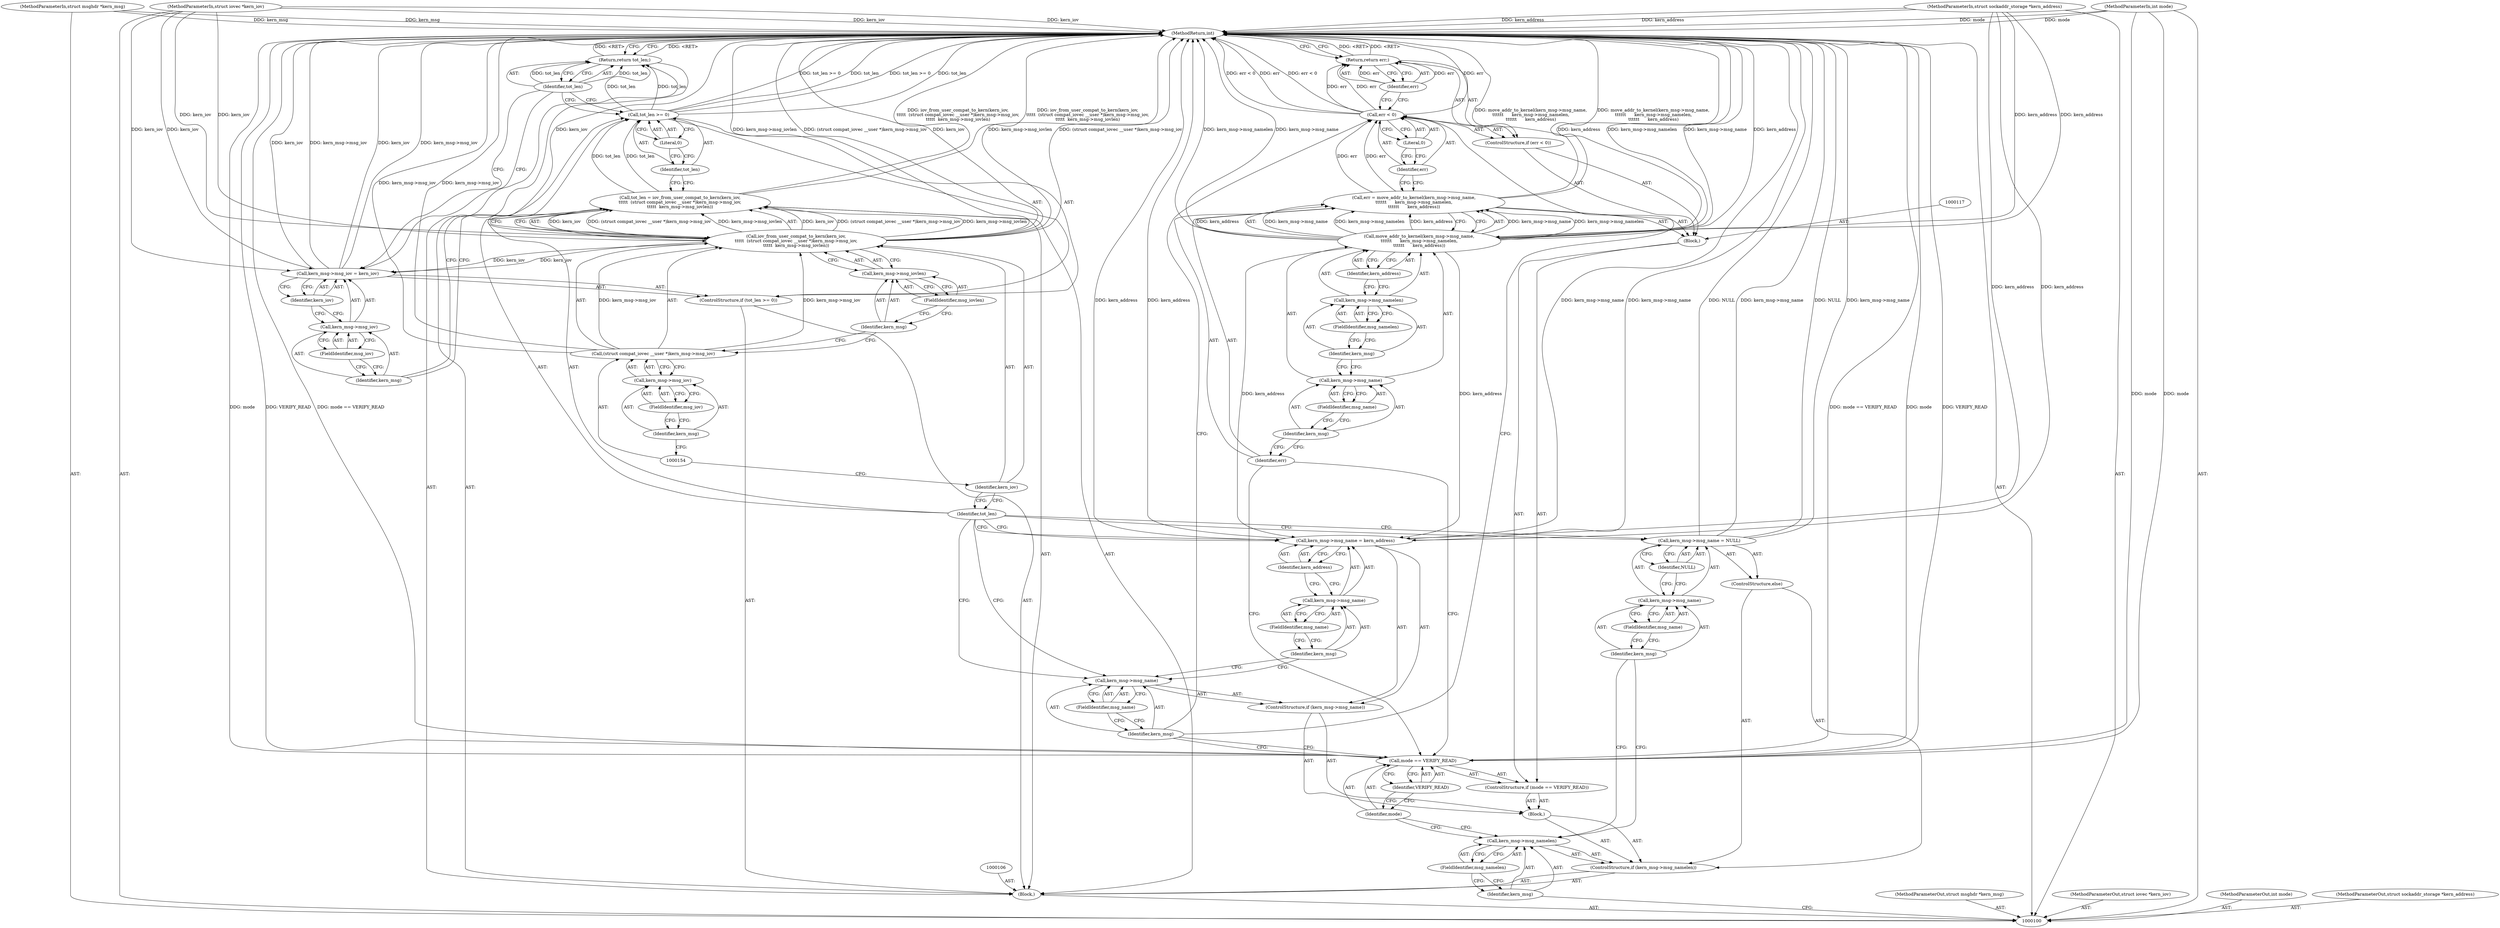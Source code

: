 digraph "0_linux_f3d3342602f8bcbf37d7c46641cb9bca7618eb1c_13" {
"1000172" [label="(MethodReturn,int)"];
"1000101" [label="(MethodParameterIn,struct msghdr *kern_msg)"];
"1000222" [label="(MethodParameterOut,struct msghdr *kern_msg)"];
"1000102" [label="(MethodParameterIn,struct iovec *kern_iov)"];
"1000223" [label="(MethodParameterOut,struct iovec *kern_iov)"];
"1000127" [label="(Identifier,kern_address)"];
"1000131" [label="(Literal,0)"];
"1000128" [label="(ControlStructure,if (err < 0))"];
"1000129" [label="(Call,err < 0)"];
"1000130" [label="(Identifier,err)"];
"1000133" [label="(Identifier,err)"];
"1000132" [label="(Return,return err;)"];
"1000137" [label="(FieldIdentifier,msg_name)"];
"1000134" [label="(ControlStructure,if (kern_msg->msg_name))"];
"1000135" [label="(Call,kern_msg->msg_name)"];
"1000136" [label="(Identifier,kern_msg)"];
"1000141" [label="(FieldIdentifier,msg_name)"];
"1000142" [label="(Identifier,kern_address)"];
"1000138" [label="(Call,kern_msg->msg_name = kern_address)"];
"1000139" [label="(Call,kern_msg->msg_name)"];
"1000140" [label="(Identifier,kern_msg)"];
"1000143" [label="(ControlStructure,else)"];
"1000147" [label="(FieldIdentifier,msg_name)"];
"1000148" [label="(Identifier,NULL)"];
"1000144" [label="(Call,kern_msg->msg_name = NULL)"];
"1000145" [label="(Call,kern_msg->msg_name)"];
"1000146" [label="(Identifier,kern_msg)"];
"1000149" [label="(Call,tot_len = iov_from_user_compat_to_kern(kern_iov,\n\t\t\t\t\t  (struct compat_iovec __user *)kern_msg->msg_iov,\n\t\t\t\t\t  kern_msg->msg_iovlen))"];
"1000150" [label="(Identifier,tot_len)"];
"1000151" [label="(Call,iov_from_user_compat_to_kern(kern_iov,\n\t\t\t\t\t  (struct compat_iovec __user *)kern_msg->msg_iov,\n\t\t\t\t\t  kern_msg->msg_iovlen))"];
"1000152" [label="(Identifier,kern_iov)"];
"1000104" [label="(MethodParameterIn,int mode)"];
"1000225" [label="(MethodParameterOut,int mode)"];
"1000103" [label="(MethodParameterIn,struct sockaddr_storage *kern_address)"];
"1000224" [label="(MethodParameterOut,struct sockaddr_storage *kern_address)"];
"1000155" [label="(Call,kern_msg->msg_iov)"];
"1000156" [label="(Identifier,kern_msg)"];
"1000157" [label="(FieldIdentifier,msg_iov)"];
"1000153" [label="(Call,(struct compat_iovec __user *)kern_msg->msg_iov)"];
"1000160" [label="(FieldIdentifier,msg_iovlen)"];
"1000158" [label="(Call,kern_msg->msg_iovlen)"];
"1000159" [label="(Identifier,kern_msg)"];
"1000161" [label="(ControlStructure,if (tot_len >= 0))"];
"1000164" [label="(Literal,0)"];
"1000162" [label="(Call,tot_len >= 0)"];
"1000163" [label="(Identifier,tot_len)"];
"1000168" [label="(FieldIdentifier,msg_iov)"];
"1000165" [label="(Call,kern_msg->msg_iov = kern_iov)"];
"1000166" [label="(Call,kern_msg->msg_iov)"];
"1000167" [label="(Identifier,kern_msg)"];
"1000169" [label="(Identifier,kern_iov)"];
"1000170" [label="(Return,return tot_len;)"];
"1000171" [label="(Identifier,tot_len)"];
"1000105" [label="(Block,)"];
"1000107" [label="(ControlStructure,if (kern_msg->msg_namelen))"];
"1000110" [label="(FieldIdentifier,msg_namelen)"];
"1000111" [label="(Block,)"];
"1000108" [label="(Call,kern_msg->msg_namelen)"];
"1000109" [label="(Identifier,kern_msg)"];
"1000115" [label="(Identifier,VERIFY_READ)"];
"1000112" [label="(ControlStructure,if (mode == VERIFY_READ))"];
"1000113" [label="(Call,mode == VERIFY_READ)"];
"1000114" [label="(Identifier,mode)"];
"1000120" [label="(Call,move_addr_to_kernel(kern_msg->msg_name,\n\t\t\t\t\t\t      kern_msg->msg_namelen,\n\t\t\t\t\t\t      kern_address))"];
"1000116" [label="(Block,)"];
"1000121" [label="(Call,kern_msg->msg_name)"];
"1000122" [label="(Identifier,kern_msg)"];
"1000123" [label="(FieldIdentifier,msg_name)"];
"1000118" [label="(Call,err = move_addr_to_kernel(kern_msg->msg_name,\n\t\t\t\t\t\t      kern_msg->msg_namelen,\n\t\t\t\t\t\t      kern_address))"];
"1000119" [label="(Identifier,err)"];
"1000124" [label="(Call,kern_msg->msg_namelen)"];
"1000125" [label="(Identifier,kern_msg)"];
"1000126" [label="(FieldIdentifier,msg_namelen)"];
"1000172" -> "1000100"  [label="AST: "];
"1000172" -> "1000132"  [label="CFG: "];
"1000172" -> "1000170"  [label="CFG: "];
"1000132" -> "1000172"  [label="DDG: <RET>"];
"1000129" -> "1000172"  [label="DDG: err"];
"1000129" -> "1000172"  [label="DDG: err < 0"];
"1000138" -> "1000172"  [label="DDG: kern_address"];
"1000138" -> "1000172"  [label="DDG: kern_msg->msg_name"];
"1000149" -> "1000172"  [label="DDG: iov_from_user_compat_to_kern(kern_iov,\n\t\t\t\t\t  (struct compat_iovec __user *)kern_msg->msg_iov,\n\t\t\t\t\t  kern_msg->msg_iovlen)"];
"1000165" -> "1000172"  [label="DDG: kern_iov"];
"1000165" -> "1000172"  [label="DDG: kern_msg->msg_iov"];
"1000104" -> "1000172"  [label="DDG: mode"];
"1000113" -> "1000172"  [label="DDG: mode"];
"1000113" -> "1000172"  [label="DDG: VERIFY_READ"];
"1000113" -> "1000172"  [label="DDG: mode == VERIFY_READ"];
"1000102" -> "1000172"  [label="DDG: kern_iov"];
"1000144" -> "1000172"  [label="DDG: kern_msg->msg_name"];
"1000144" -> "1000172"  [label="DDG: NULL"];
"1000151" -> "1000172"  [label="DDG: kern_iov"];
"1000151" -> "1000172"  [label="DDG: kern_msg->msg_iovlen"];
"1000151" -> "1000172"  [label="DDG: (struct compat_iovec __user *)kern_msg->msg_iov"];
"1000153" -> "1000172"  [label="DDG: kern_msg->msg_iov"];
"1000103" -> "1000172"  [label="DDG: kern_address"];
"1000120" -> "1000172"  [label="DDG: kern_msg->msg_name"];
"1000120" -> "1000172"  [label="DDG: kern_address"];
"1000120" -> "1000172"  [label="DDG: kern_msg->msg_namelen"];
"1000101" -> "1000172"  [label="DDG: kern_msg"];
"1000118" -> "1000172"  [label="DDG: move_addr_to_kernel(kern_msg->msg_name,\n\t\t\t\t\t\t      kern_msg->msg_namelen,\n\t\t\t\t\t\t      kern_address)"];
"1000162" -> "1000172"  [label="DDG: tot_len"];
"1000162" -> "1000172"  [label="DDG: tot_len >= 0"];
"1000170" -> "1000172"  [label="DDG: <RET>"];
"1000101" -> "1000100"  [label="AST: "];
"1000101" -> "1000172"  [label="DDG: kern_msg"];
"1000222" -> "1000100"  [label="AST: "];
"1000102" -> "1000100"  [label="AST: "];
"1000102" -> "1000172"  [label="DDG: kern_iov"];
"1000102" -> "1000151"  [label="DDG: kern_iov"];
"1000102" -> "1000165"  [label="DDG: kern_iov"];
"1000223" -> "1000100"  [label="AST: "];
"1000127" -> "1000120"  [label="AST: "];
"1000127" -> "1000124"  [label="CFG: "];
"1000120" -> "1000127"  [label="CFG: "];
"1000131" -> "1000129"  [label="AST: "];
"1000131" -> "1000130"  [label="CFG: "];
"1000129" -> "1000131"  [label="CFG: "];
"1000128" -> "1000116"  [label="AST: "];
"1000129" -> "1000128"  [label="AST: "];
"1000132" -> "1000128"  [label="AST: "];
"1000129" -> "1000128"  [label="AST: "];
"1000129" -> "1000131"  [label="CFG: "];
"1000130" -> "1000129"  [label="AST: "];
"1000131" -> "1000129"  [label="AST: "];
"1000133" -> "1000129"  [label="CFG: "];
"1000136" -> "1000129"  [label="CFG: "];
"1000129" -> "1000172"  [label="DDG: err"];
"1000129" -> "1000172"  [label="DDG: err < 0"];
"1000118" -> "1000129"  [label="DDG: err"];
"1000129" -> "1000132"  [label="DDG: err"];
"1000130" -> "1000129"  [label="AST: "];
"1000130" -> "1000118"  [label="CFG: "];
"1000131" -> "1000130"  [label="CFG: "];
"1000133" -> "1000132"  [label="AST: "];
"1000133" -> "1000129"  [label="CFG: "];
"1000132" -> "1000133"  [label="CFG: "];
"1000133" -> "1000132"  [label="DDG: err"];
"1000132" -> "1000128"  [label="AST: "];
"1000132" -> "1000133"  [label="CFG: "];
"1000133" -> "1000132"  [label="AST: "];
"1000172" -> "1000132"  [label="CFG: "];
"1000132" -> "1000172"  [label="DDG: <RET>"];
"1000133" -> "1000132"  [label="DDG: err"];
"1000129" -> "1000132"  [label="DDG: err"];
"1000137" -> "1000135"  [label="AST: "];
"1000137" -> "1000136"  [label="CFG: "];
"1000135" -> "1000137"  [label="CFG: "];
"1000134" -> "1000111"  [label="AST: "];
"1000135" -> "1000134"  [label="AST: "];
"1000138" -> "1000134"  [label="AST: "];
"1000135" -> "1000134"  [label="AST: "];
"1000135" -> "1000137"  [label="CFG: "];
"1000136" -> "1000135"  [label="AST: "];
"1000137" -> "1000135"  [label="AST: "];
"1000140" -> "1000135"  [label="CFG: "];
"1000150" -> "1000135"  [label="CFG: "];
"1000136" -> "1000135"  [label="AST: "];
"1000136" -> "1000129"  [label="CFG: "];
"1000136" -> "1000113"  [label="CFG: "];
"1000137" -> "1000136"  [label="CFG: "];
"1000141" -> "1000139"  [label="AST: "];
"1000141" -> "1000140"  [label="CFG: "];
"1000139" -> "1000141"  [label="CFG: "];
"1000142" -> "1000138"  [label="AST: "];
"1000142" -> "1000139"  [label="CFG: "];
"1000138" -> "1000142"  [label="CFG: "];
"1000138" -> "1000134"  [label="AST: "];
"1000138" -> "1000142"  [label="CFG: "];
"1000139" -> "1000138"  [label="AST: "];
"1000142" -> "1000138"  [label="AST: "];
"1000150" -> "1000138"  [label="CFG: "];
"1000138" -> "1000172"  [label="DDG: kern_address"];
"1000138" -> "1000172"  [label="DDG: kern_msg->msg_name"];
"1000120" -> "1000138"  [label="DDG: kern_address"];
"1000103" -> "1000138"  [label="DDG: kern_address"];
"1000139" -> "1000138"  [label="AST: "];
"1000139" -> "1000141"  [label="CFG: "];
"1000140" -> "1000139"  [label="AST: "];
"1000141" -> "1000139"  [label="AST: "];
"1000142" -> "1000139"  [label="CFG: "];
"1000140" -> "1000139"  [label="AST: "];
"1000140" -> "1000135"  [label="CFG: "];
"1000141" -> "1000140"  [label="CFG: "];
"1000143" -> "1000107"  [label="AST: "];
"1000144" -> "1000143"  [label="AST: "];
"1000147" -> "1000145"  [label="AST: "];
"1000147" -> "1000146"  [label="CFG: "];
"1000145" -> "1000147"  [label="CFG: "];
"1000148" -> "1000144"  [label="AST: "];
"1000148" -> "1000145"  [label="CFG: "];
"1000144" -> "1000148"  [label="CFG: "];
"1000144" -> "1000143"  [label="AST: "];
"1000144" -> "1000148"  [label="CFG: "];
"1000145" -> "1000144"  [label="AST: "];
"1000148" -> "1000144"  [label="AST: "];
"1000150" -> "1000144"  [label="CFG: "];
"1000144" -> "1000172"  [label="DDG: kern_msg->msg_name"];
"1000144" -> "1000172"  [label="DDG: NULL"];
"1000145" -> "1000144"  [label="AST: "];
"1000145" -> "1000147"  [label="CFG: "];
"1000146" -> "1000145"  [label="AST: "];
"1000147" -> "1000145"  [label="AST: "];
"1000148" -> "1000145"  [label="CFG: "];
"1000146" -> "1000145"  [label="AST: "];
"1000146" -> "1000108"  [label="CFG: "];
"1000147" -> "1000146"  [label="CFG: "];
"1000149" -> "1000105"  [label="AST: "];
"1000149" -> "1000151"  [label="CFG: "];
"1000150" -> "1000149"  [label="AST: "];
"1000151" -> "1000149"  [label="AST: "];
"1000163" -> "1000149"  [label="CFG: "];
"1000149" -> "1000172"  [label="DDG: iov_from_user_compat_to_kern(kern_iov,\n\t\t\t\t\t  (struct compat_iovec __user *)kern_msg->msg_iov,\n\t\t\t\t\t  kern_msg->msg_iovlen)"];
"1000151" -> "1000149"  [label="DDG: kern_iov"];
"1000151" -> "1000149"  [label="DDG: (struct compat_iovec __user *)kern_msg->msg_iov"];
"1000151" -> "1000149"  [label="DDG: kern_msg->msg_iovlen"];
"1000149" -> "1000162"  [label="DDG: tot_len"];
"1000150" -> "1000149"  [label="AST: "];
"1000150" -> "1000138"  [label="CFG: "];
"1000150" -> "1000135"  [label="CFG: "];
"1000150" -> "1000144"  [label="CFG: "];
"1000152" -> "1000150"  [label="CFG: "];
"1000151" -> "1000149"  [label="AST: "];
"1000151" -> "1000158"  [label="CFG: "];
"1000152" -> "1000151"  [label="AST: "];
"1000153" -> "1000151"  [label="AST: "];
"1000158" -> "1000151"  [label="AST: "];
"1000149" -> "1000151"  [label="CFG: "];
"1000151" -> "1000172"  [label="DDG: kern_iov"];
"1000151" -> "1000172"  [label="DDG: kern_msg->msg_iovlen"];
"1000151" -> "1000172"  [label="DDG: (struct compat_iovec __user *)kern_msg->msg_iov"];
"1000151" -> "1000149"  [label="DDG: kern_iov"];
"1000151" -> "1000149"  [label="DDG: (struct compat_iovec __user *)kern_msg->msg_iov"];
"1000151" -> "1000149"  [label="DDG: kern_msg->msg_iovlen"];
"1000102" -> "1000151"  [label="DDG: kern_iov"];
"1000153" -> "1000151"  [label="DDG: kern_msg->msg_iov"];
"1000151" -> "1000165"  [label="DDG: kern_iov"];
"1000152" -> "1000151"  [label="AST: "];
"1000152" -> "1000150"  [label="CFG: "];
"1000154" -> "1000152"  [label="CFG: "];
"1000104" -> "1000100"  [label="AST: "];
"1000104" -> "1000172"  [label="DDG: mode"];
"1000104" -> "1000113"  [label="DDG: mode"];
"1000225" -> "1000100"  [label="AST: "];
"1000103" -> "1000100"  [label="AST: "];
"1000103" -> "1000172"  [label="DDG: kern_address"];
"1000103" -> "1000120"  [label="DDG: kern_address"];
"1000103" -> "1000138"  [label="DDG: kern_address"];
"1000224" -> "1000100"  [label="AST: "];
"1000155" -> "1000153"  [label="AST: "];
"1000155" -> "1000157"  [label="CFG: "];
"1000156" -> "1000155"  [label="AST: "];
"1000157" -> "1000155"  [label="AST: "];
"1000153" -> "1000155"  [label="CFG: "];
"1000156" -> "1000155"  [label="AST: "];
"1000156" -> "1000154"  [label="CFG: "];
"1000157" -> "1000156"  [label="CFG: "];
"1000157" -> "1000155"  [label="AST: "];
"1000157" -> "1000156"  [label="CFG: "];
"1000155" -> "1000157"  [label="CFG: "];
"1000153" -> "1000151"  [label="AST: "];
"1000153" -> "1000155"  [label="CFG: "];
"1000154" -> "1000153"  [label="AST: "];
"1000155" -> "1000153"  [label="AST: "];
"1000159" -> "1000153"  [label="CFG: "];
"1000153" -> "1000172"  [label="DDG: kern_msg->msg_iov"];
"1000153" -> "1000151"  [label="DDG: kern_msg->msg_iov"];
"1000160" -> "1000158"  [label="AST: "];
"1000160" -> "1000159"  [label="CFG: "];
"1000158" -> "1000160"  [label="CFG: "];
"1000158" -> "1000151"  [label="AST: "];
"1000158" -> "1000160"  [label="CFG: "];
"1000159" -> "1000158"  [label="AST: "];
"1000160" -> "1000158"  [label="AST: "];
"1000151" -> "1000158"  [label="CFG: "];
"1000159" -> "1000158"  [label="AST: "];
"1000159" -> "1000153"  [label="CFG: "];
"1000160" -> "1000159"  [label="CFG: "];
"1000161" -> "1000105"  [label="AST: "];
"1000162" -> "1000161"  [label="AST: "];
"1000165" -> "1000161"  [label="AST: "];
"1000164" -> "1000162"  [label="AST: "];
"1000164" -> "1000163"  [label="CFG: "];
"1000162" -> "1000164"  [label="CFG: "];
"1000162" -> "1000161"  [label="AST: "];
"1000162" -> "1000164"  [label="CFG: "];
"1000163" -> "1000162"  [label="AST: "];
"1000164" -> "1000162"  [label="AST: "];
"1000167" -> "1000162"  [label="CFG: "];
"1000171" -> "1000162"  [label="CFG: "];
"1000162" -> "1000172"  [label="DDG: tot_len"];
"1000162" -> "1000172"  [label="DDG: tot_len >= 0"];
"1000149" -> "1000162"  [label="DDG: tot_len"];
"1000162" -> "1000170"  [label="DDG: tot_len"];
"1000163" -> "1000162"  [label="AST: "];
"1000163" -> "1000149"  [label="CFG: "];
"1000164" -> "1000163"  [label="CFG: "];
"1000168" -> "1000166"  [label="AST: "];
"1000168" -> "1000167"  [label="CFG: "];
"1000166" -> "1000168"  [label="CFG: "];
"1000165" -> "1000161"  [label="AST: "];
"1000165" -> "1000169"  [label="CFG: "];
"1000166" -> "1000165"  [label="AST: "];
"1000169" -> "1000165"  [label="AST: "];
"1000171" -> "1000165"  [label="CFG: "];
"1000165" -> "1000172"  [label="DDG: kern_iov"];
"1000165" -> "1000172"  [label="DDG: kern_msg->msg_iov"];
"1000151" -> "1000165"  [label="DDG: kern_iov"];
"1000102" -> "1000165"  [label="DDG: kern_iov"];
"1000166" -> "1000165"  [label="AST: "];
"1000166" -> "1000168"  [label="CFG: "];
"1000167" -> "1000166"  [label="AST: "];
"1000168" -> "1000166"  [label="AST: "];
"1000169" -> "1000166"  [label="CFG: "];
"1000167" -> "1000166"  [label="AST: "];
"1000167" -> "1000162"  [label="CFG: "];
"1000168" -> "1000167"  [label="CFG: "];
"1000169" -> "1000165"  [label="AST: "];
"1000169" -> "1000166"  [label="CFG: "];
"1000165" -> "1000169"  [label="CFG: "];
"1000170" -> "1000105"  [label="AST: "];
"1000170" -> "1000171"  [label="CFG: "];
"1000171" -> "1000170"  [label="AST: "];
"1000172" -> "1000170"  [label="CFG: "];
"1000170" -> "1000172"  [label="DDG: <RET>"];
"1000171" -> "1000170"  [label="DDG: tot_len"];
"1000162" -> "1000170"  [label="DDG: tot_len"];
"1000171" -> "1000170"  [label="AST: "];
"1000171" -> "1000165"  [label="CFG: "];
"1000171" -> "1000162"  [label="CFG: "];
"1000170" -> "1000171"  [label="CFG: "];
"1000171" -> "1000170"  [label="DDG: tot_len"];
"1000105" -> "1000100"  [label="AST: "];
"1000106" -> "1000105"  [label="AST: "];
"1000107" -> "1000105"  [label="AST: "];
"1000149" -> "1000105"  [label="AST: "];
"1000161" -> "1000105"  [label="AST: "];
"1000170" -> "1000105"  [label="AST: "];
"1000107" -> "1000105"  [label="AST: "];
"1000108" -> "1000107"  [label="AST: "];
"1000111" -> "1000107"  [label="AST: "];
"1000143" -> "1000107"  [label="AST: "];
"1000110" -> "1000108"  [label="AST: "];
"1000110" -> "1000109"  [label="CFG: "];
"1000108" -> "1000110"  [label="CFG: "];
"1000111" -> "1000107"  [label="AST: "];
"1000112" -> "1000111"  [label="AST: "];
"1000134" -> "1000111"  [label="AST: "];
"1000108" -> "1000107"  [label="AST: "];
"1000108" -> "1000110"  [label="CFG: "];
"1000109" -> "1000108"  [label="AST: "];
"1000110" -> "1000108"  [label="AST: "];
"1000114" -> "1000108"  [label="CFG: "];
"1000146" -> "1000108"  [label="CFG: "];
"1000109" -> "1000108"  [label="AST: "];
"1000109" -> "1000100"  [label="CFG: "];
"1000110" -> "1000109"  [label="CFG: "];
"1000115" -> "1000113"  [label="AST: "];
"1000115" -> "1000114"  [label="CFG: "];
"1000113" -> "1000115"  [label="CFG: "];
"1000112" -> "1000111"  [label="AST: "];
"1000113" -> "1000112"  [label="AST: "];
"1000116" -> "1000112"  [label="AST: "];
"1000113" -> "1000112"  [label="AST: "];
"1000113" -> "1000115"  [label="CFG: "];
"1000114" -> "1000113"  [label="AST: "];
"1000115" -> "1000113"  [label="AST: "];
"1000119" -> "1000113"  [label="CFG: "];
"1000136" -> "1000113"  [label="CFG: "];
"1000113" -> "1000172"  [label="DDG: mode"];
"1000113" -> "1000172"  [label="DDG: VERIFY_READ"];
"1000113" -> "1000172"  [label="DDG: mode == VERIFY_READ"];
"1000104" -> "1000113"  [label="DDG: mode"];
"1000114" -> "1000113"  [label="AST: "];
"1000114" -> "1000108"  [label="CFG: "];
"1000115" -> "1000114"  [label="CFG: "];
"1000120" -> "1000118"  [label="AST: "];
"1000120" -> "1000127"  [label="CFG: "];
"1000121" -> "1000120"  [label="AST: "];
"1000124" -> "1000120"  [label="AST: "];
"1000127" -> "1000120"  [label="AST: "];
"1000118" -> "1000120"  [label="CFG: "];
"1000120" -> "1000172"  [label="DDG: kern_msg->msg_name"];
"1000120" -> "1000172"  [label="DDG: kern_address"];
"1000120" -> "1000172"  [label="DDG: kern_msg->msg_namelen"];
"1000120" -> "1000118"  [label="DDG: kern_msg->msg_name"];
"1000120" -> "1000118"  [label="DDG: kern_msg->msg_namelen"];
"1000120" -> "1000118"  [label="DDG: kern_address"];
"1000103" -> "1000120"  [label="DDG: kern_address"];
"1000120" -> "1000138"  [label="DDG: kern_address"];
"1000116" -> "1000112"  [label="AST: "];
"1000117" -> "1000116"  [label="AST: "];
"1000118" -> "1000116"  [label="AST: "];
"1000128" -> "1000116"  [label="AST: "];
"1000121" -> "1000120"  [label="AST: "];
"1000121" -> "1000123"  [label="CFG: "];
"1000122" -> "1000121"  [label="AST: "];
"1000123" -> "1000121"  [label="AST: "];
"1000125" -> "1000121"  [label="CFG: "];
"1000122" -> "1000121"  [label="AST: "];
"1000122" -> "1000119"  [label="CFG: "];
"1000123" -> "1000122"  [label="CFG: "];
"1000123" -> "1000121"  [label="AST: "];
"1000123" -> "1000122"  [label="CFG: "];
"1000121" -> "1000123"  [label="CFG: "];
"1000118" -> "1000116"  [label="AST: "];
"1000118" -> "1000120"  [label="CFG: "];
"1000119" -> "1000118"  [label="AST: "];
"1000120" -> "1000118"  [label="AST: "];
"1000130" -> "1000118"  [label="CFG: "];
"1000118" -> "1000172"  [label="DDG: move_addr_to_kernel(kern_msg->msg_name,\n\t\t\t\t\t\t      kern_msg->msg_namelen,\n\t\t\t\t\t\t      kern_address)"];
"1000120" -> "1000118"  [label="DDG: kern_msg->msg_name"];
"1000120" -> "1000118"  [label="DDG: kern_msg->msg_namelen"];
"1000120" -> "1000118"  [label="DDG: kern_address"];
"1000118" -> "1000129"  [label="DDG: err"];
"1000119" -> "1000118"  [label="AST: "];
"1000119" -> "1000113"  [label="CFG: "];
"1000122" -> "1000119"  [label="CFG: "];
"1000124" -> "1000120"  [label="AST: "];
"1000124" -> "1000126"  [label="CFG: "];
"1000125" -> "1000124"  [label="AST: "];
"1000126" -> "1000124"  [label="AST: "];
"1000127" -> "1000124"  [label="CFG: "];
"1000125" -> "1000124"  [label="AST: "];
"1000125" -> "1000121"  [label="CFG: "];
"1000126" -> "1000125"  [label="CFG: "];
"1000126" -> "1000124"  [label="AST: "];
"1000126" -> "1000125"  [label="CFG: "];
"1000124" -> "1000126"  [label="CFG: "];
}
